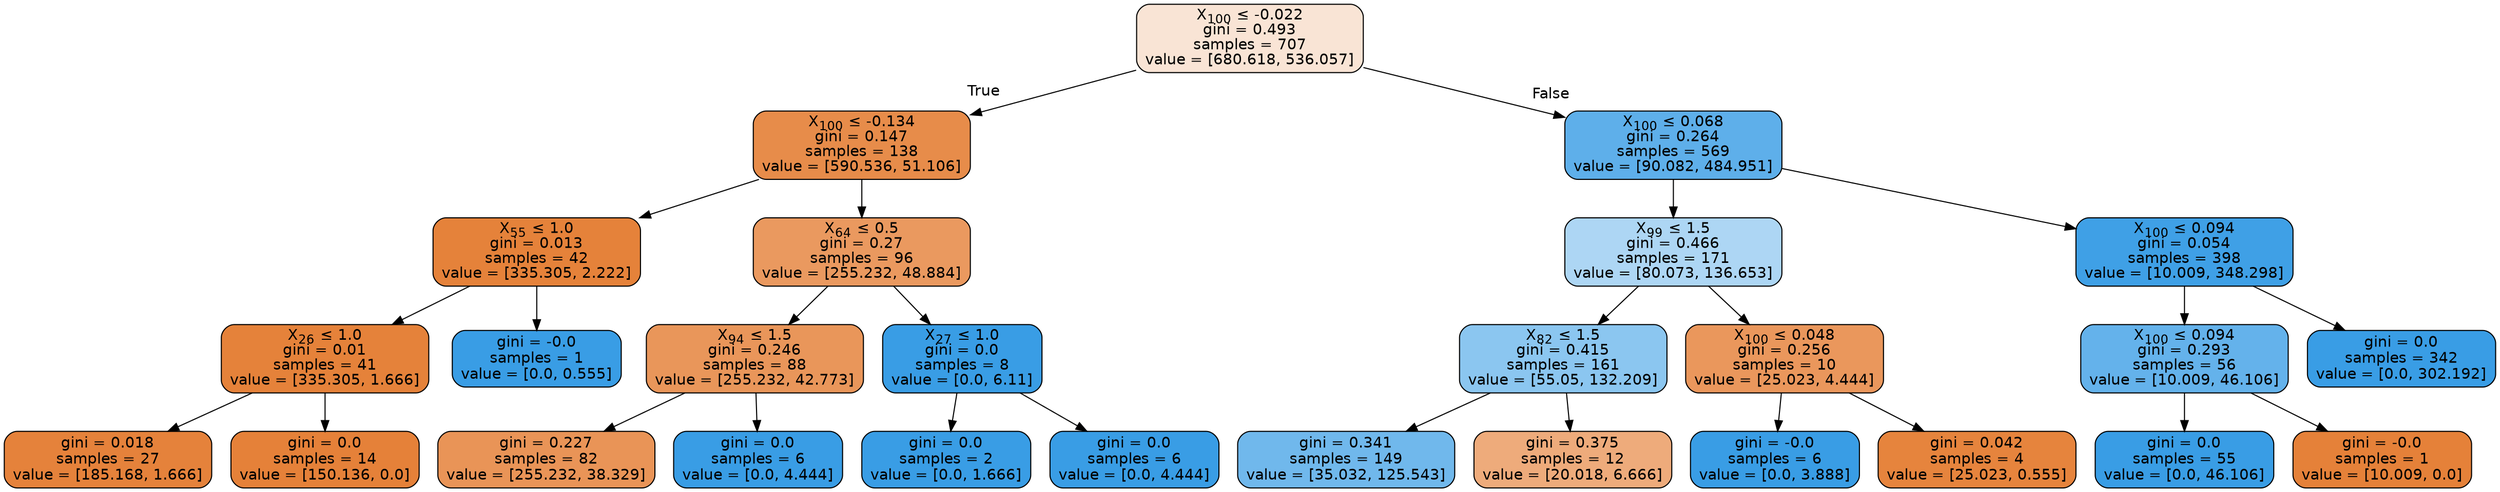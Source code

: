 digraph Tree {
node [shape=box, style="filled, rounded", color="black", fontname=helvetica] ;
edge [fontname=helvetica] ;
0 [label=<X<SUB>100</SUB> &le; -0.022<br/>gini = 0.493<br/>samples = 707<br/>value = [680.618, 536.057]>, fillcolor="#f9e4d5"] ;
1 [label=<X<SUB>100</SUB> &le; -0.134<br/>gini = 0.147<br/>samples = 138<br/>value = [590.536, 51.106]>, fillcolor="#e78c4a"] ;
0 -> 1 [labeldistance=2.5, labelangle=45, headlabel="True"] ;
2 [label=<X<SUB>55</SUB> &le; 1.0<br/>gini = 0.013<br/>samples = 42<br/>value = [335.305, 2.222]>, fillcolor="#e5823a"] ;
1 -> 2 ;
3 [label=<X<SUB>26</SUB> &le; 1.0<br/>gini = 0.01<br/>samples = 41<br/>value = [335.305, 1.666]>, fillcolor="#e5823a"] ;
2 -> 3 ;
4 [label=<gini = 0.018<br/>samples = 27<br/>value = [185.168, 1.666]>, fillcolor="#e5823b"] ;
3 -> 4 ;
5 [label=<gini = 0.0<br/>samples = 14<br/>value = [150.136, 0.0]>, fillcolor="#e58139"] ;
3 -> 5 ;
6 [label=<gini = -0.0<br/>samples = 1<br/>value = [0.0, 0.555]>, fillcolor="#399de5"] ;
2 -> 6 ;
7 [label=<X<SUB>64</SUB> &le; 0.5<br/>gini = 0.27<br/>samples = 96<br/>value = [255.232, 48.884]>, fillcolor="#ea995f"] ;
1 -> 7 ;
8 [label=<X<SUB>94</SUB> &le; 1.5<br/>gini = 0.246<br/>samples = 88<br/>value = [255.232, 42.773]>, fillcolor="#e9965a"] ;
7 -> 8 ;
9 [label=<gini = 0.227<br/>samples = 82<br/>value = [255.232, 38.329]>, fillcolor="#e99457"] ;
8 -> 9 ;
10 [label=<gini = 0.0<br/>samples = 6<br/>value = [0.0, 4.444]>, fillcolor="#399de5"] ;
8 -> 10 ;
11 [label=<X<SUB>27</SUB> &le; 1.0<br/>gini = 0.0<br/>samples = 8<br/>value = [0.0, 6.11]>, fillcolor="#399de5"] ;
7 -> 11 ;
12 [label=<gini = 0.0<br/>samples = 2<br/>value = [0.0, 1.666]>, fillcolor="#399de5"] ;
11 -> 12 ;
13 [label=<gini = 0.0<br/>samples = 6<br/>value = [0.0, 4.444]>, fillcolor="#399de5"] ;
11 -> 13 ;
14 [label=<X<SUB>100</SUB> &le; 0.068<br/>gini = 0.264<br/>samples = 569<br/>value = [90.082, 484.951]>, fillcolor="#5eafea"] ;
0 -> 14 [labeldistance=2.5, labelangle=-45, headlabel="False"] ;
15 [label=<X<SUB>99</SUB> &le; 1.5<br/>gini = 0.466<br/>samples = 171<br/>value = [80.073, 136.653]>, fillcolor="#add6f4"] ;
14 -> 15 ;
16 [label=<X<SUB>82</SUB> &le; 1.5<br/>gini = 0.415<br/>samples = 161<br/>value = [55.05, 132.209]>, fillcolor="#8bc6f0"] ;
15 -> 16 ;
17 [label=<gini = 0.341<br/>samples = 149<br/>value = [35.032, 125.543]>, fillcolor="#70b8ec"] ;
16 -> 17 ;
18 [label=<gini = 0.375<br/>samples = 12<br/>value = [20.018, 6.666]>, fillcolor="#eeab7b"] ;
16 -> 18 ;
19 [label=<X<SUB>100</SUB> &le; 0.048<br/>gini = 0.256<br/>samples = 10<br/>value = [25.023, 4.444]>, fillcolor="#ea975c"] ;
15 -> 19 ;
20 [label=<gini = -0.0<br/>samples = 6<br/>value = [0.0, 3.888]>, fillcolor="#399de5"] ;
19 -> 20 ;
21 [label=<gini = 0.042<br/>samples = 4<br/>value = [25.023, 0.555]>, fillcolor="#e6843d"] ;
19 -> 21 ;
22 [label=<X<SUB>100</SUB> &le; 0.094<br/>gini = 0.054<br/>samples = 398<br/>value = [10.009, 348.298]>, fillcolor="#3fa0e6"] ;
14 -> 22 ;
23 [label=<X<SUB>100</SUB> &le; 0.094<br/>gini = 0.293<br/>samples = 56<br/>value = [10.009, 46.106]>, fillcolor="#64b2eb"] ;
22 -> 23 ;
24 [label=<gini = 0.0<br/>samples = 55<br/>value = [0.0, 46.106]>, fillcolor="#399de5"] ;
23 -> 24 ;
25 [label=<gini = -0.0<br/>samples = 1<br/>value = [10.009, 0.0]>, fillcolor="#e58139"] ;
23 -> 25 ;
26 [label=<gini = 0.0<br/>samples = 342<br/>value = [0.0, 302.192]>, fillcolor="#399de5"] ;
22 -> 26 ;
}